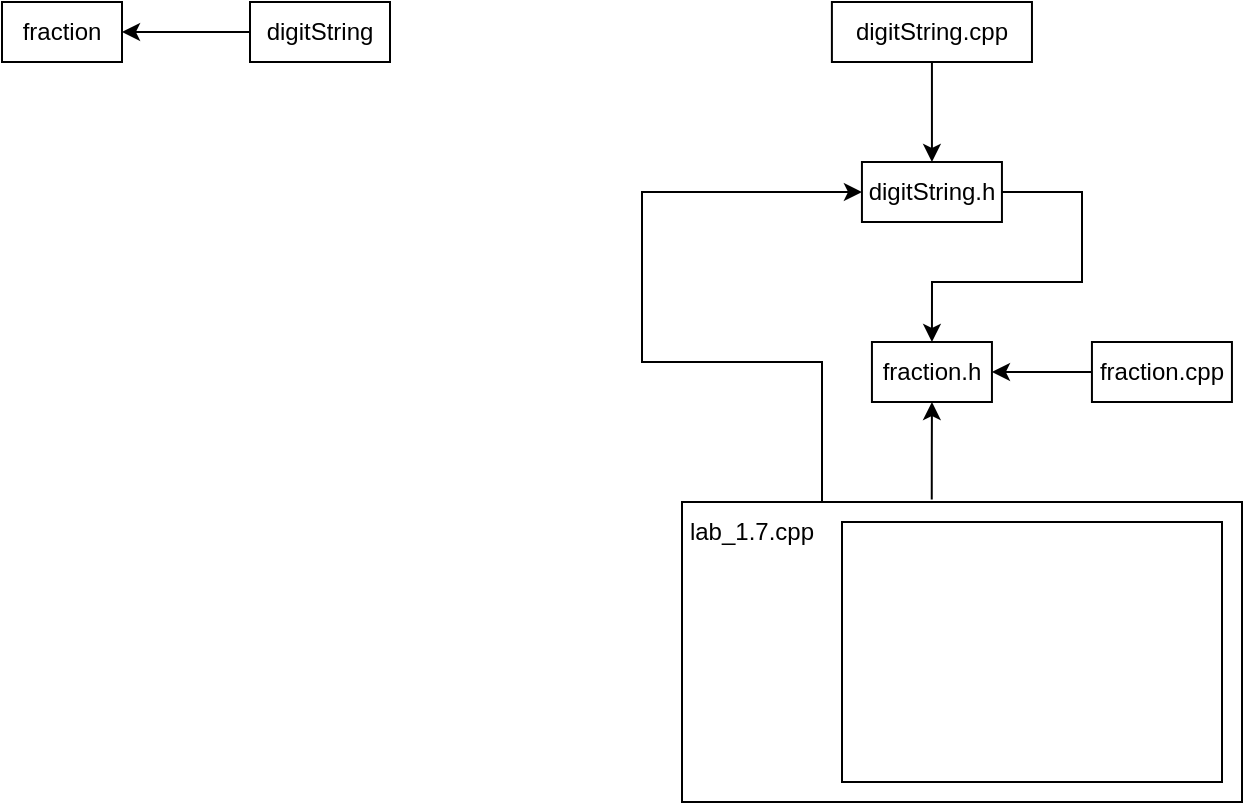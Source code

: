 <mxfile version="26.1.1">
  <diagram name="Сторінка-1" id="_HluldZNvsBG5YytrPP1">
    <mxGraphModel dx="600" dy="298" grid="1" gridSize="10" guides="1" tooltips="1" connect="1" arrows="1" fold="1" page="1" pageScale="1" pageWidth="827" pageHeight="1169" math="0" shadow="0">
      <root>
        <mxCell id="0" />
        <mxCell id="1" parent="0" />
        <mxCell id="m2ju7ZXAJ0jbrwntWFsi-3" value="" style="edgeStyle=orthogonalEdgeStyle;rounded=0;orthogonalLoop=1;jettySize=auto;html=1;exitX=0;exitY=0.5;exitDx=0;exitDy=0;entryX=1;entryY=0.5;entryDx=0;entryDy=0;" edge="1" parent="1" source="m2ju7ZXAJ0jbrwntWFsi-2" target="m2ju7ZXAJ0jbrwntWFsi-1">
          <mxGeometry relative="1" as="geometry">
            <mxPoint x="95" y="74" as="targetPoint" />
          </mxGeometry>
        </mxCell>
        <mxCell id="m2ju7ZXAJ0jbrwntWFsi-1" value="fraction" style="rounded=0;whiteSpace=wrap;html=1;" vertex="1" parent="1">
          <mxGeometry x="20" y="20" width="60" height="30" as="geometry" />
        </mxCell>
        <mxCell id="m2ju7ZXAJ0jbrwntWFsi-2" value="digitString" style="rounded=0;whiteSpace=wrap;html=1;" vertex="1" parent="1">
          <mxGeometry x="144" y="20" width="70" height="30" as="geometry" />
        </mxCell>
        <mxCell id="m2ju7ZXAJ0jbrwntWFsi-4" value="" style="edgeStyle=orthogonalEdgeStyle;rounded=0;orthogonalLoop=1;jettySize=auto;html=1;exitX=1;exitY=0.5;exitDx=0;exitDy=0;entryX=0.5;entryY=0;entryDx=0;entryDy=0;" edge="1" source="m2ju7ZXAJ0jbrwntWFsi-6" target="m2ju7ZXAJ0jbrwntWFsi-5" parent="1">
          <mxGeometry relative="1" as="geometry">
            <mxPoint x="529.97" y="244" as="targetPoint" />
            <Array as="points">
              <mxPoint x="560" y="115" />
              <mxPoint x="560" y="160" />
              <mxPoint x="485" y="160" />
            </Array>
          </mxGeometry>
        </mxCell>
        <mxCell id="m2ju7ZXAJ0jbrwntWFsi-5" value="fraction.h" style="rounded=0;whiteSpace=wrap;html=1;" vertex="1" parent="1">
          <mxGeometry x="454.97" y="190" width="60" height="30" as="geometry" />
        </mxCell>
        <mxCell id="m2ju7ZXAJ0jbrwntWFsi-6" value="digitString.h" style="rounded=0;whiteSpace=wrap;html=1;" vertex="1" parent="1">
          <mxGeometry x="449.97" y="100" width="70" height="30" as="geometry" />
        </mxCell>
        <mxCell id="m2ju7ZXAJ0jbrwntWFsi-8" value="" style="edgeStyle=orthogonalEdgeStyle;rounded=0;orthogonalLoop=1;jettySize=auto;html=1;" edge="1" parent="1" source="m2ju7ZXAJ0jbrwntWFsi-7" target="m2ju7ZXAJ0jbrwntWFsi-5">
          <mxGeometry relative="1" as="geometry" />
        </mxCell>
        <mxCell id="m2ju7ZXAJ0jbrwntWFsi-7" value="fraction.cpp" style="rounded=0;whiteSpace=wrap;html=1;" vertex="1" parent="1">
          <mxGeometry x="564.97" y="190" width="70" height="30" as="geometry" />
        </mxCell>
        <mxCell id="m2ju7ZXAJ0jbrwntWFsi-10" value="" style="edgeStyle=orthogonalEdgeStyle;rounded=0;orthogonalLoop=1;jettySize=auto;html=1;" edge="1" parent="1" source="m2ju7ZXAJ0jbrwntWFsi-9" target="m2ju7ZXAJ0jbrwntWFsi-6">
          <mxGeometry relative="1" as="geometry" />
        </mxCell>
        <mxCell id="m2ju7ZXAJ0jbrwntWFsi-9" value="digitString.cpp" style="rounded=0;whiteSpace=wrap;html=1;" vertex="1" parent="1">
          <mxGeometry x="434.95" y="20" width="100.03" height="30" as="geometry" />
        </mxCell>
        <mxCell id="m2ju7ZXAJ0jbrwntWFsi-15" value="" style="group" vertex="1" connectable="0" parent="1">
          <mxGeometry x="360" y="270" width="280" height="150" as="geometry" />
        </mxCell>
        <mxCell id="m2ju7ZXAJ0jbrwntWFsi-11" value="" style="rounded=0;whiteSpace=wrap;html=1;" vertex="1" parent="m2ju7ZXAJ0jbrwntWFsi-15">
          <mxGeometry width="280" height="150" as="geometry" />
        </mxCell>
        <mxCell id="m2ju7ZXAJ0jbrwntWFsi-12" value="lab_1.7.cpp" style="text;html=1;align=center;verticalAlign=middle;whiteSpace=wrap;rounded=0;" vertex="1" parent="m2ju7ZXAJ0jbrwntWFsi-15">
          <mxGeometry x="4.97" width="60" height="30" as="geometry" />
        </mxCell>
        <mxCell id="m2ju7ZXAJ0jbrwntWFsi-13" value="" style="rounded=0;whiteSpace=wrap;html=1;" vertex="1" parent="m2ju7ZXAJ0jbrwntWFsi-15">
          <mxGeometry x="80" y="10" width="190" height="130" as="geometry" />
        </mxCell>
        <mxCell id="m2ju7ZXAJ0jbrwntWFsi-16" style="edgeStyle=orthogonalEdgeStyle;rounded=0;orthogonalLoop=1;jettySize=auto;html=1;entryX=0.5;entryY=1;entryDx=0;entryDy=0;exitX=0.446;exitY=-0.008;exitDx=0;exitDy=0;exitPerimeter=0;" edge="1" parent="1" source="m2ju7ZXAJ0jbrwntWFsi-11" target="m2ju7ZXAJ0jbrwntWFsi-5">
          <mxGeometry relative="1" as="geometry" />
        </mxCell>
        <mxCell id="m2ju7ZXAJ0jbrwntWFsi-18" style="edgeStyle=orthogonalEdgeStyle;rounded=0;orthogonalLoop=1;jettySize=auto;html=1;exitX=0.25;exitY=0;exitDx=0;exitDy=0;entryX=0;entryY=0.5;entryDx=0;entryDy=0;" edge="1" parent="1" source="m2ju7ZXAJ0jbrwntWFsi-11" target="m2ju7ZXAJ0jbrwntWFsi-6">
          <mxGeometry relative="1" as="geometry" />
        </mxCell>
      </root>
    </mxGraphModel>
  </diagram>
</mxfile>
